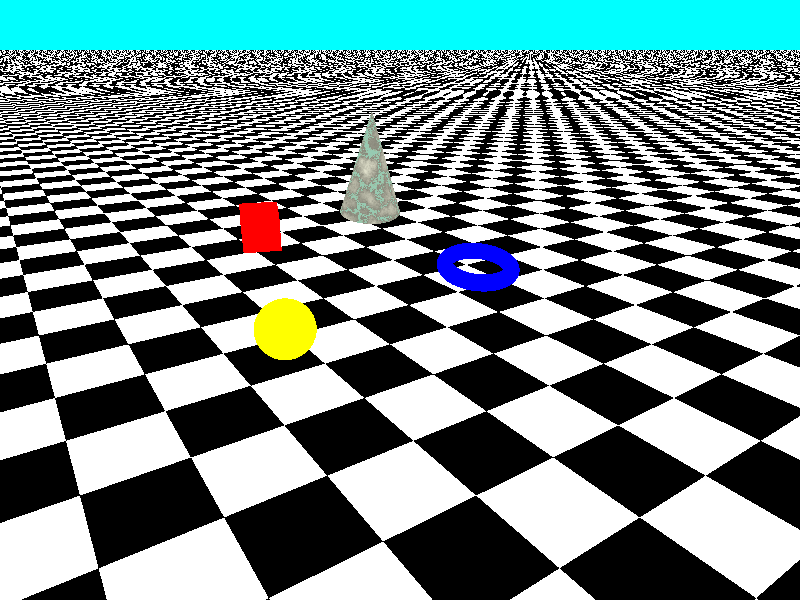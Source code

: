 #include "colors.inc" //including some files
#include "textures.inc"
#include "stones.inc"
 plane{
   <0,1,0>,0
   texture {
     pigment { checker
               color White
               color Black }
     scale 8
   }
   
 }
 background { color Cyan }
 camera {
   location <-40, 30, -50>
   look_at  <0, 0,  10>
 }
 sphere {
   <-20,5, 0>, 3
   texture {
     pigment { color Yellow }
   }
 }
 cone {
    <0,5,0>,0
    <0,-5,0>,3
    //<-10, 25, 0>, 0    
    //<-10, 15, 0>, 3    
    texture { T_Stone25 scale 4 }
    rotate <-10,20,360*clock>    
    translate <-10,20,0>
 }
 
 box {
     <0,0,0>,
     <4,4,4>
     pigment{ Red }
     rotate <-10,20,360*clock>
     translate <-20,10,10>
}


torus {
    4, 1
    translate <5,5,5>
    pigment { Blue }
    rotate <-10,20,360*clock>
}


 light_source { <-30, 30, 0> color White}
